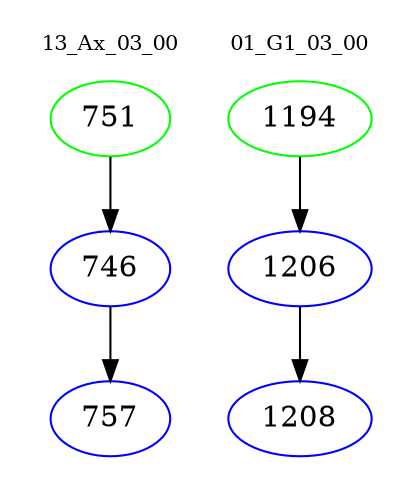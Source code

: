 digraph{
subgraph cluster_0 {
color = white
label = "13_Ax_03_00";
fontsize=10;
T0_751 [label="751", color="green"]
T0_751 -> T0_746 [color="black"]
T0_746 [label="746", color="blue"]
T0_746 -> T0_757 [color="black"]
T0_757 [label="757", color="blue"]
}
subgraph cluster_1 {
color = white
label = "01_G1_03_00";
fontsize=10;
T1_1194 [label="1194", color="green"]
T1_1194 -> T1_1206 [color="black"]
T1_1206 [label="1206", color="blue"]
T1_1206 -> T1_1208 [color="black"]
T1_1208 [label="1208", color="blue"]
}
}
